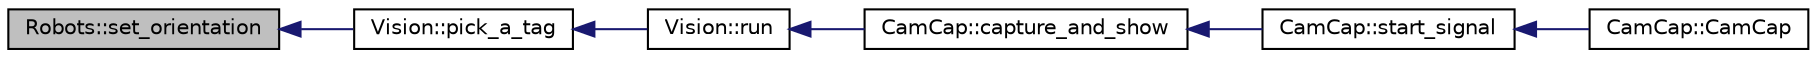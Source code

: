 digraph "Robots::set_orientation"
{
 // INTERACTIVE_SVG=YES
  edge [fontname="Helvetica",fontsize="10",labelfontname="Helvetica",labelfontsize="10"];
  node [fontname="Helvetica",fontsize="10",shape=record];
  rankdir="LR";
  Node526 [label="Robots::set_orientation",height=0.2,width=0.4,color="black", fillcolor="grey75", style="filled", fontcolor="black"];
  Node526 -> Node527 [dir="back",color="midnightblue",fontsize="10",style="solid",fontname="Helvetica"];
  Node527 [label="Vision::pick_a_tag",height=0.2,width=0.4,color="black", fillcolor="white", style="filled",URL="$class_vision.html#ada61d6f3bfc003a8e0e49bb5ee3516a3",tooltip="uses inSphere() method "];
  Node527 -> Node528 [dir="back",color="midnightblue",fontsize="10",style="solid",fontname="Helvetica"];
  Node528 [label="Vision::run",height=0.2,width=0.4,color="black", fillcolor="white", style="filled",URL="$class_vision.html#a8d7335b29584429ff5b5c24958896b08",tooltip="Call preProcessing() method, searchTags() and pick-a-tag() "];
  Node528 -> Node529 [dir="back",color="midnightblue",fontsize="10",style="solid",fontname="Helvetica"];
  Node529 [label="CamCap::capture_and_show",height=0.2,width=0.4,color="black", fillcolor="white", style="filled",URL="$class_cam_cap.html#a87f384c5fec40a0ccfd7833347fec0df",tooltip="Captures camera frames and shows it in the interface. "];
  Node529 -> Node530 [dir="back",color="midnightblue",fontsize="10",style="solid",fontname="Helvetica"];
  Node530 [label="CamCap::start_signal",height=0.2,width=0.4,color="black", fillcolor="white", style="filled",URL="$class_cam_cap.html#ae676e6624dd821ad494a80e68a41e249",tooltip="Interface adjustments after &#39;start&#39; button is clicked. "];
  Node530 -> Node531 [dir="back",color="midnightblue",fontsize="10",style="solid",fontname="Helvetica"];
  Node531 [label="CamCap::CamCap",height=0.2,width=0.4,color="black", fillcolor="white", style="filled",URL="$class_cam_cap.html#afe0db98a5f72bc9b261dcb78e2840da6",tooltip="Constructor of a CamCap object. "];
}

